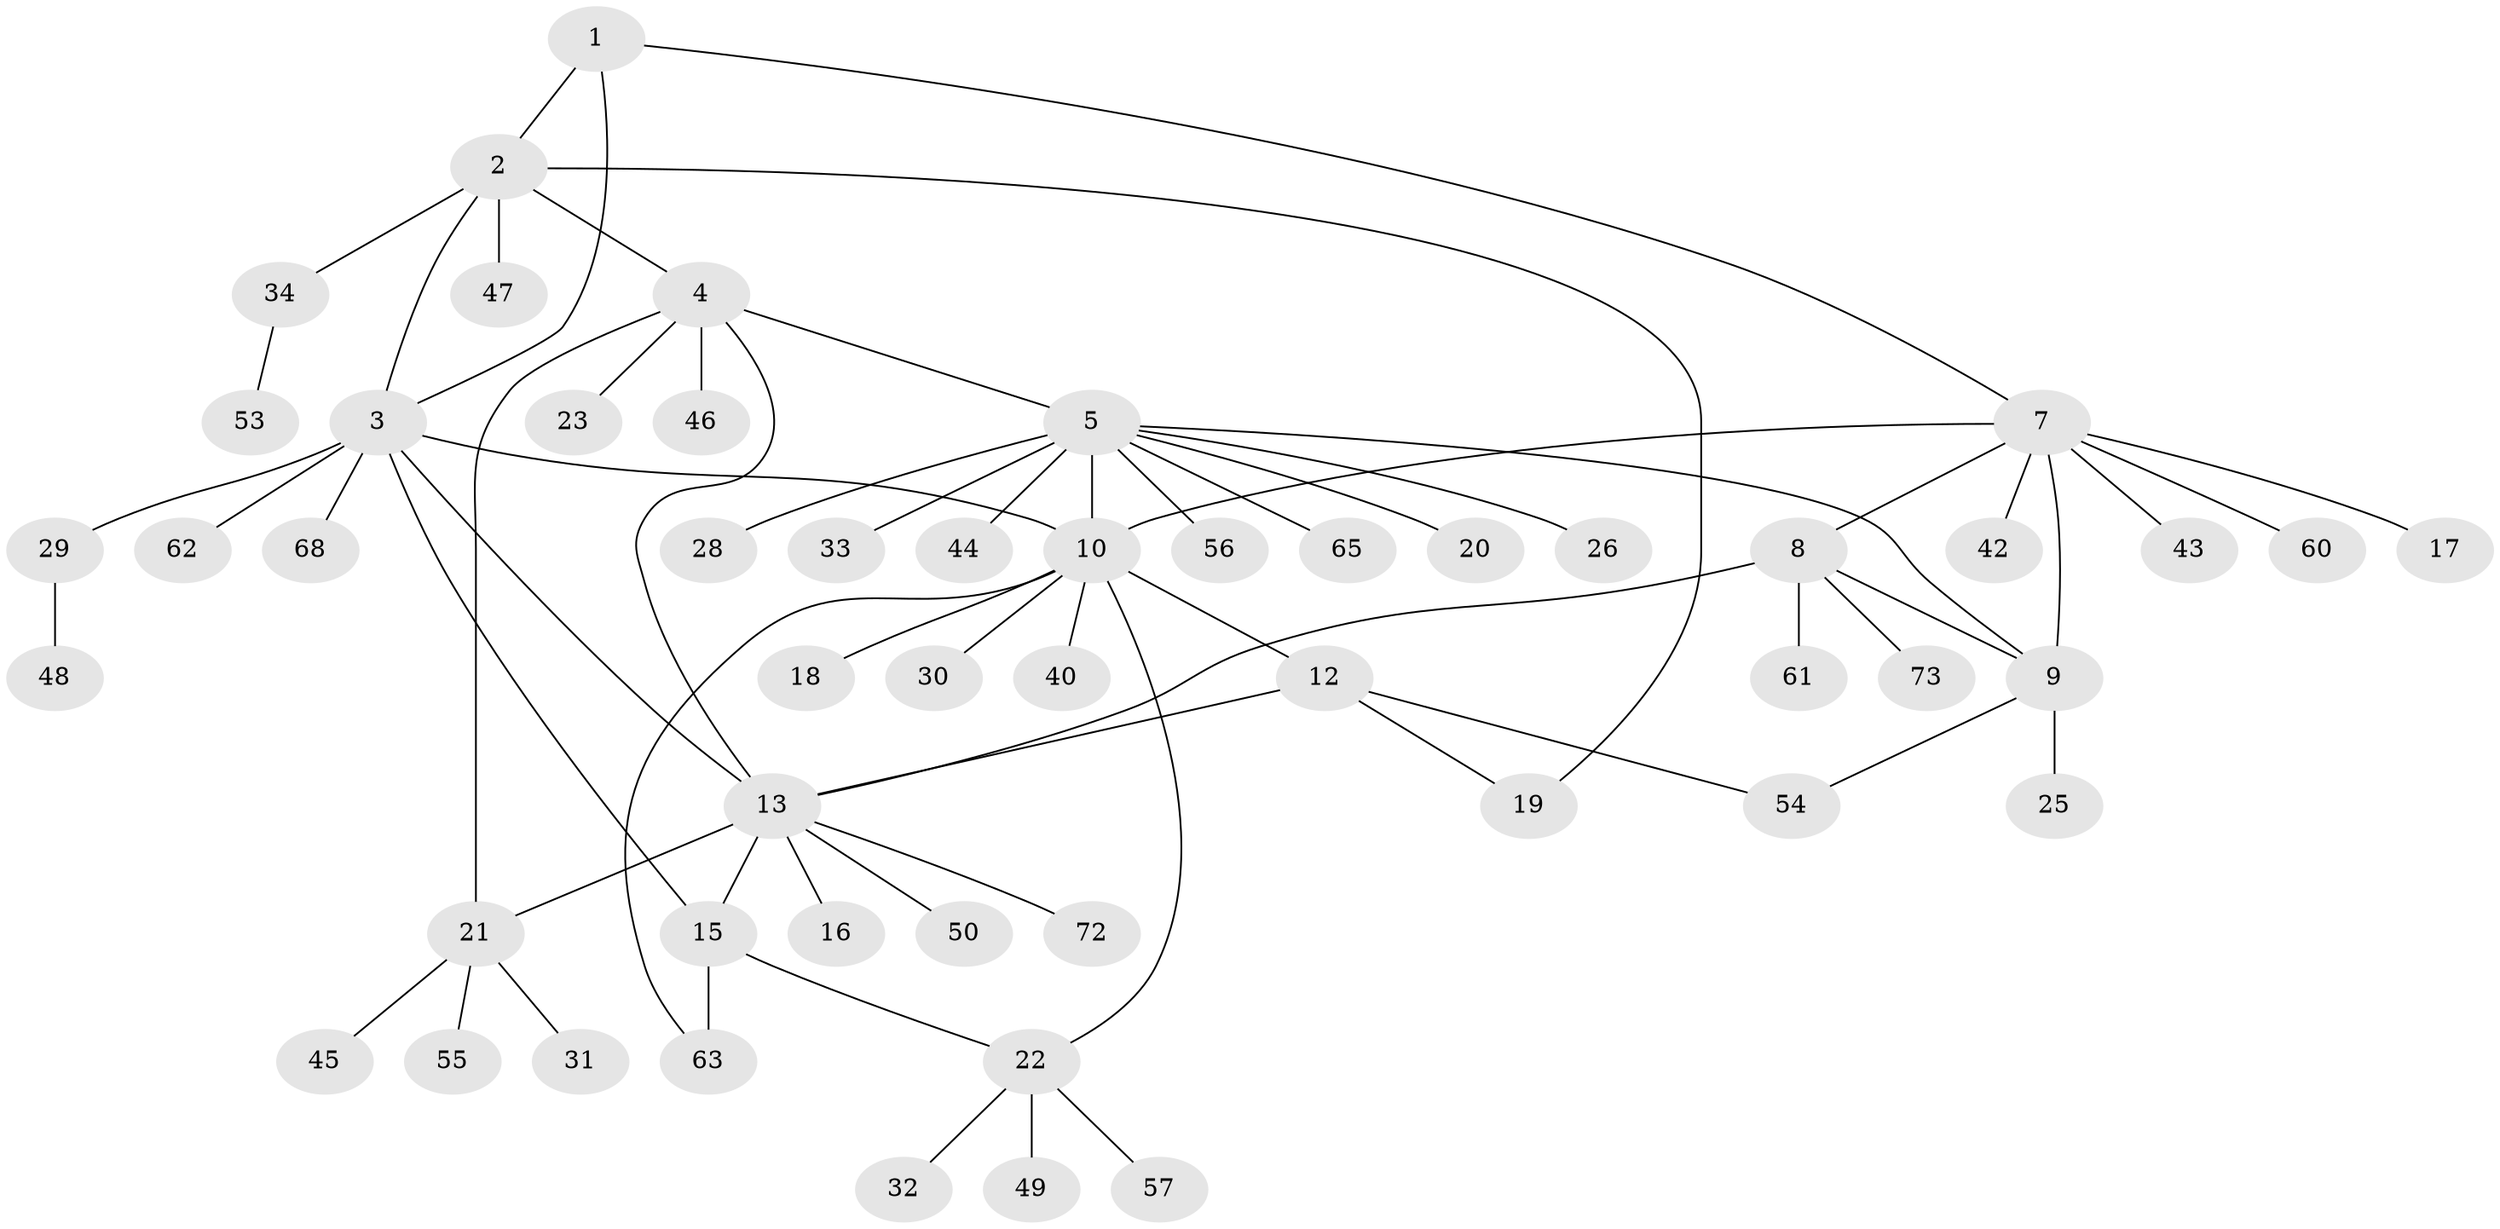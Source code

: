// original degree distribution, {4: 0.0136986301369863, 7: 0.0547945205479452, 9: 0.0273972602739726, 5: 0.0958904109589041, 8: 0.0136986301369863, 6: 0.0273972602739726, 1: 0.5616438356164384, 2: 0.1780821917808219, 3: 0.0273972602739726}
// Generated by graph-tools (version 1.1) at 2025/11/02/27/25 16:11:31]
// undirected, 52 vertices, 65 edges
graph export_dot {
graph [start="1"]
  node [color=gray90,style=filled];
  1 [super="+51"];
  2 [super="+58"];
  3 [super="+38"];
  4 [super="+37"];
  5 [super="+6"];
  7 [super="+70"];
  8 [super="+71"];
  9 [super="+39"];
  10 [super="+11"];
  12;
  13 [super="+14"];
  15 [super="+64"];
  16;
  17;
  18 [super="+24"];
  19;
  20;
  21 [super="+52"];
  22 [super="+41"];
  23;
  25 [super="+27"];
  26;
  28;
  29 [super="+36"];
  30;
  31;
  32 [super="+35"];
  33;
  34 [super="+69"];
  40;
  42;
  43;
  44;
  45;
  46;
  47 [super="+67"];
  48;
  49;
  50;
  53;
  54 [super="+66"];
  55;
  56;
  57 [super="+59"];
  60;
  61;
  62;
  63;
  65;
  68;
  72;
  73;
  1 -- 2;
  1 -- 3;
  1 -- 7;
  2 -- 3;
  2 -- 4;
  2 -- 19;
  2 -- 34;
  2 -- 47;
  3 -- 10;
  3 -- 29;
  3 -- 62;
  3 -- 68;
  3 -- 13;
  3 -- 15;
  4 -- 5 [weight=2];
  4 -- 21;
  4 -- 23;
  4 -- 13;
  4 -- 46;
  5 -- 9;
  5 -- 20;
  5 -- 44;
  5 -- 33;
  5 -- 65;
  5 -- 56;
  5 -- 26;
  5 -- 28;
  5 -- 10;
  7 -- 8;
  7 -- 9;
  7 -- 10;
  7 -- 17;
  7 -- 42;
  7 -- 43;
  7 -- 60;
  8 -- 9;
  8 -- 13;
  8 -- 61;
  8 -- 73;
  9 -- 25;
  9 -- 54;
  10 -- 12 [weight=2];
  10 -- 22;
  10 -- 40;
  10 -- 63;
  10 -- 18;
  10 -- 30;
  12 -- 13;
  12 -- 19;
  12 -- 54;
  13 -- 15 [weight=2];
  13 -- 16;
  13 -- 50;
  13 -- 72;
  13 -- 21;
  15 -- 22;
  15 -- 63;
  21 -- 31;
  21 -- 45;
  21 -- 55;
  22 -- 32;
  22 -- 49;
  22 -- 57;
  29 -- 48;
  34 -- 53;
}

